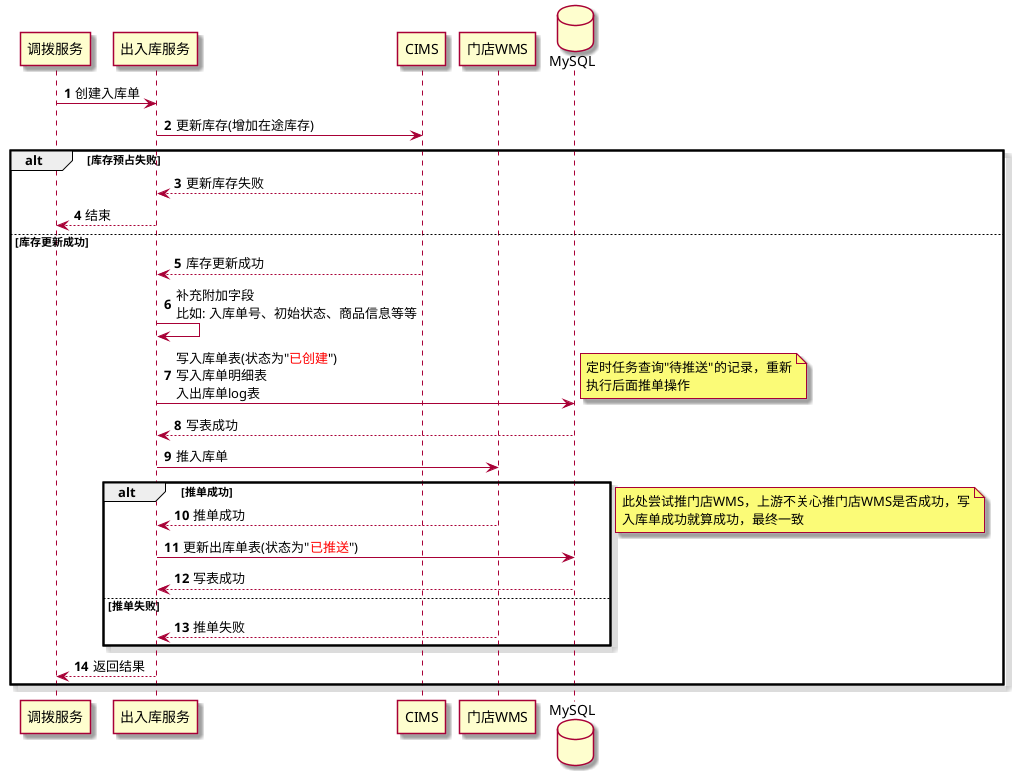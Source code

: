 @startuml
'https://plantuml.com/sequence-diagram
skin rose
autonumber

participant 调拨服务
participant 出入库服务
participant CIMS
'participant RDC'
participant 门店WMS
database MySQL
'queue 事件中心'

'---------------------------创建入库单--------------------------'
调拨服务 -> 出入库服务 : 创建入库单
出入库服务 -> CIMS : 更新库存(增加在途库存)

alt 库存预占失败
    出入库服务 <-- CIMS: 更新库存失败
    调拨服务 <-- 出入库服务: 结束
else 库存更新成功
    出入库服务 <-- CIMS: 库存更新成功
    出入库服务 -> 出入库服务: 补充附加字段\n比如: 入库单号、初始状态、商品信息等等
    出入库服务 -> MySQL: 写入库单表(状态为"<font color=red>已创建</font>")\n写入库单明细表\n入出库单log表
    note right : 定时任务查询"待推送"的记录，重新\n执行后面推单操作
    出入库服务 <-- MySQL: 写表成功
    出入库服务 -> 门店WMS: 推入库单

   alt 推单成功
        出入库服务 <-- 门店WMS: 推单成功
        出入库服务 -> MySQL: 更新出库单表(状态为"<font color=red>已推送</font>")
        出入库服务 <-- MySQL: 写表成功
   else 推单失败
        出入库服务 <-- 门店WMS: 推单失败
   end
   note right : 此处尝试推门店WMS，上游不关心推门店WMS是否成功，写\n入库单成功就算成功，最终一致
   调拨服务 <-- 出入库服务: 返回结果
end

@enduml